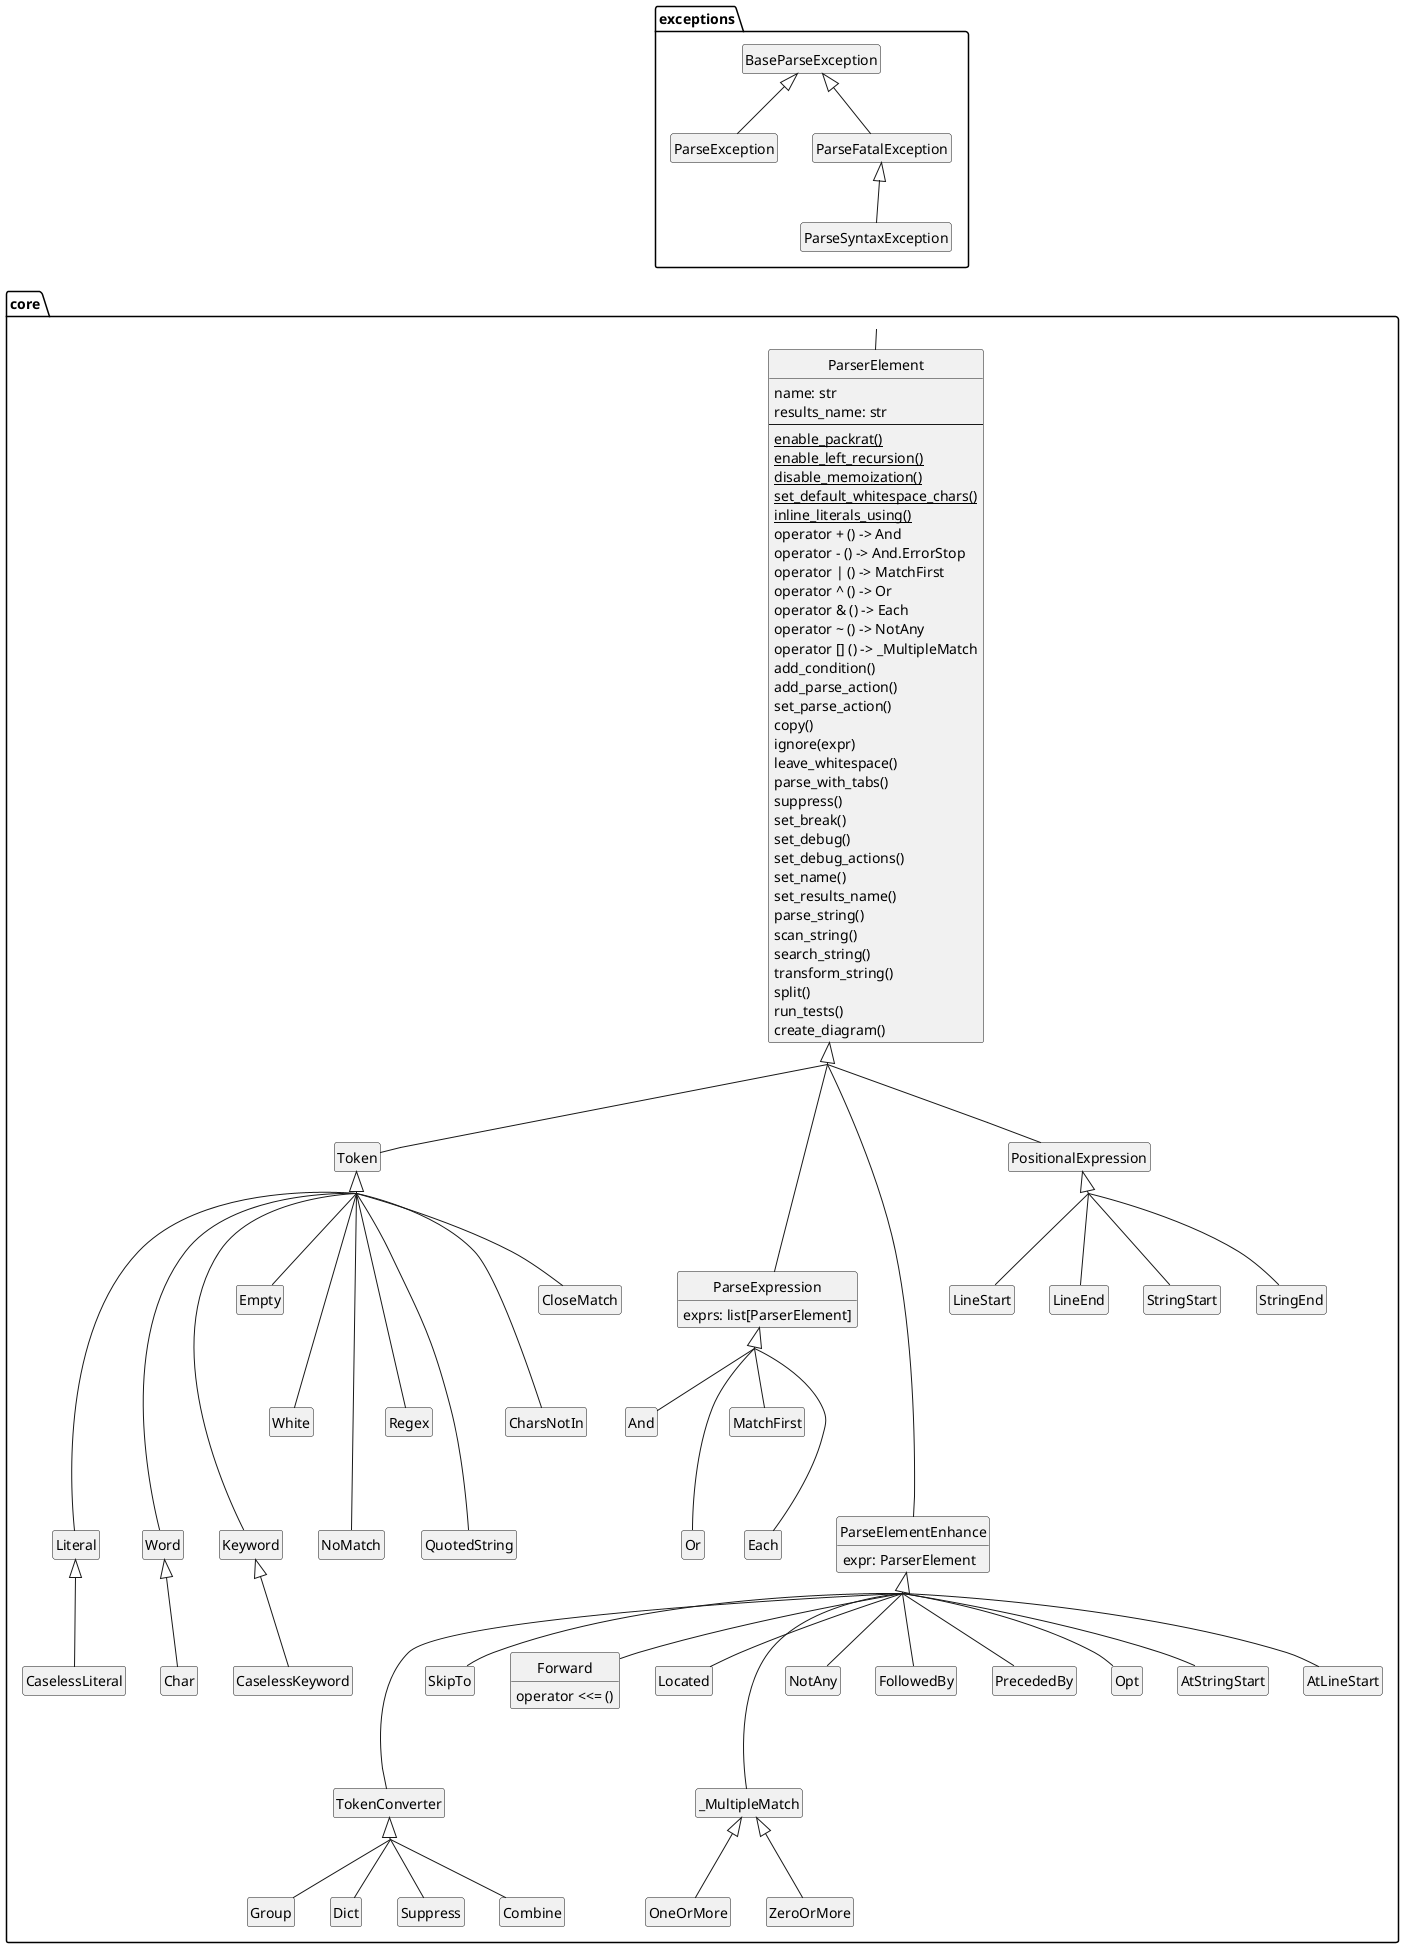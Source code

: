 @startuml
'https://plantuml.com/class-diagram

top to bottom direction
hide circle
hide empty members
'hide empty methods
skinparam groupInheritance 3

package exceptions {
class BaseParseException
class ParseException
class ParseFatalException
class ParseSyntaxException

BaseParseException <|-- ParseException
BaseParseException <|-- ParseFatalException
ParseFatalException <|-- ParseSyntaxException
}

package core {
class ParserElement {
name: str
results_name: str
---
{classifier} enable_packrat()
{classifier} enable_left_recursion()
{classifier} disable_memoization()
{classifier} set_default_whitespace_chars()
{classifier} inline_literals_using()
operator + () -> And
operator - () -> And.ErrorStop
operator | () -> MatchFirst
operator ^ () -> Or
operator & () -> Each
operator ~ () -> NotAny
operator [] () -> _MultipleMatch
add_condition()
add_parse_action()
set_parse_action()
copy()
ignore(expr)
leave_whitespace()
parse_with_tabs()
suppress()
set_break()
set_debug()
set_debug_actions()
set_name()
set_results_name()
parse_string()
scan_string()
search_string()
transform_string()
split()
run_tests()
create_diagram()
}
class Token
class ParseExpression {
exprs: list[ParserElement]
}
class ParseElementEnhance {
expr: ParserElement
}
class PositionalExpression
class TokenConverter
class Literal
class CaselessLiteral
class Word
class Char
class Keyword
class CaselessKeyword
class Empty
class White
class NoMatch
class Regex
class QuotedString
class CharsNotIn

class And
class Or
class MatchFirst
class Each

class OneOrMore
class ZeroOrMore
class SkipTo
class Group
class Forward {
operator <<= ()
}
class LineStart
class LineEnd
class StringStart
class StringEnd

ParserElement <|-- Token
ParserElement <|--- ParseExpression
ParserElement <|-- PositionalExpression
ParserElement <|----- ParseElementEnhance

'ParseElementEnhance ---> ParserElement
'ParseExpression ---> "*" ParserElement


ParseSyntaxException <-[hidden]- ParserElement
Token <|-- Empty
Token <|-- CloseMatch
Token <|---- NoMatch
Token <|---- Literal
Token <|---- Word
Token <|---- Keyword
Token <|--- Regex
Token <|--- CharsNotIn
Token <|--- White
Token <|---- QuotedString
Word <|-- Char
Literal <|-- CaselessLiteral
Keyword <|-- CaselessKeyword

ParseExpression <|-- And
ParseExpression <|--- Or
ParseExpression <|-- MatchFirst
ParseExpression <|--- Each

ParseElementEnhance <|-- SkipTo
ParseElementEnhance <|-- Forward
ParseElementEnhance <|-- Located
ParseElementEnhance <|--- _MultipleMatch
_MultipleMatch <|-- OneOrMore
_MultipleMatch <|-- ZeroOrMore
ParseElementEnhance <|-- NotAny
ParseElementEnhance <|-- FollowedBy
ParseElementEnhance <|-- PrecededBy
ParseElementEnhance <|-- Opt
ParseElementEnhance <|--- TokenConverter
ParseElementEnhance <|-- AtStringStart
ParseElementEnhance <|-- AtLineStart
TokenConverter <|-- Group
TokenConverter <|-- Dict
TokenConverter <|-- Suppress
TokenConverter <|-- Combine

PositionalExpression <|-- LineStart
PositionalExpression <|-- LineEnd
PositionalExpression <|-- StringStart
PositionalExpression <|-- StringEnd
}

@enduml